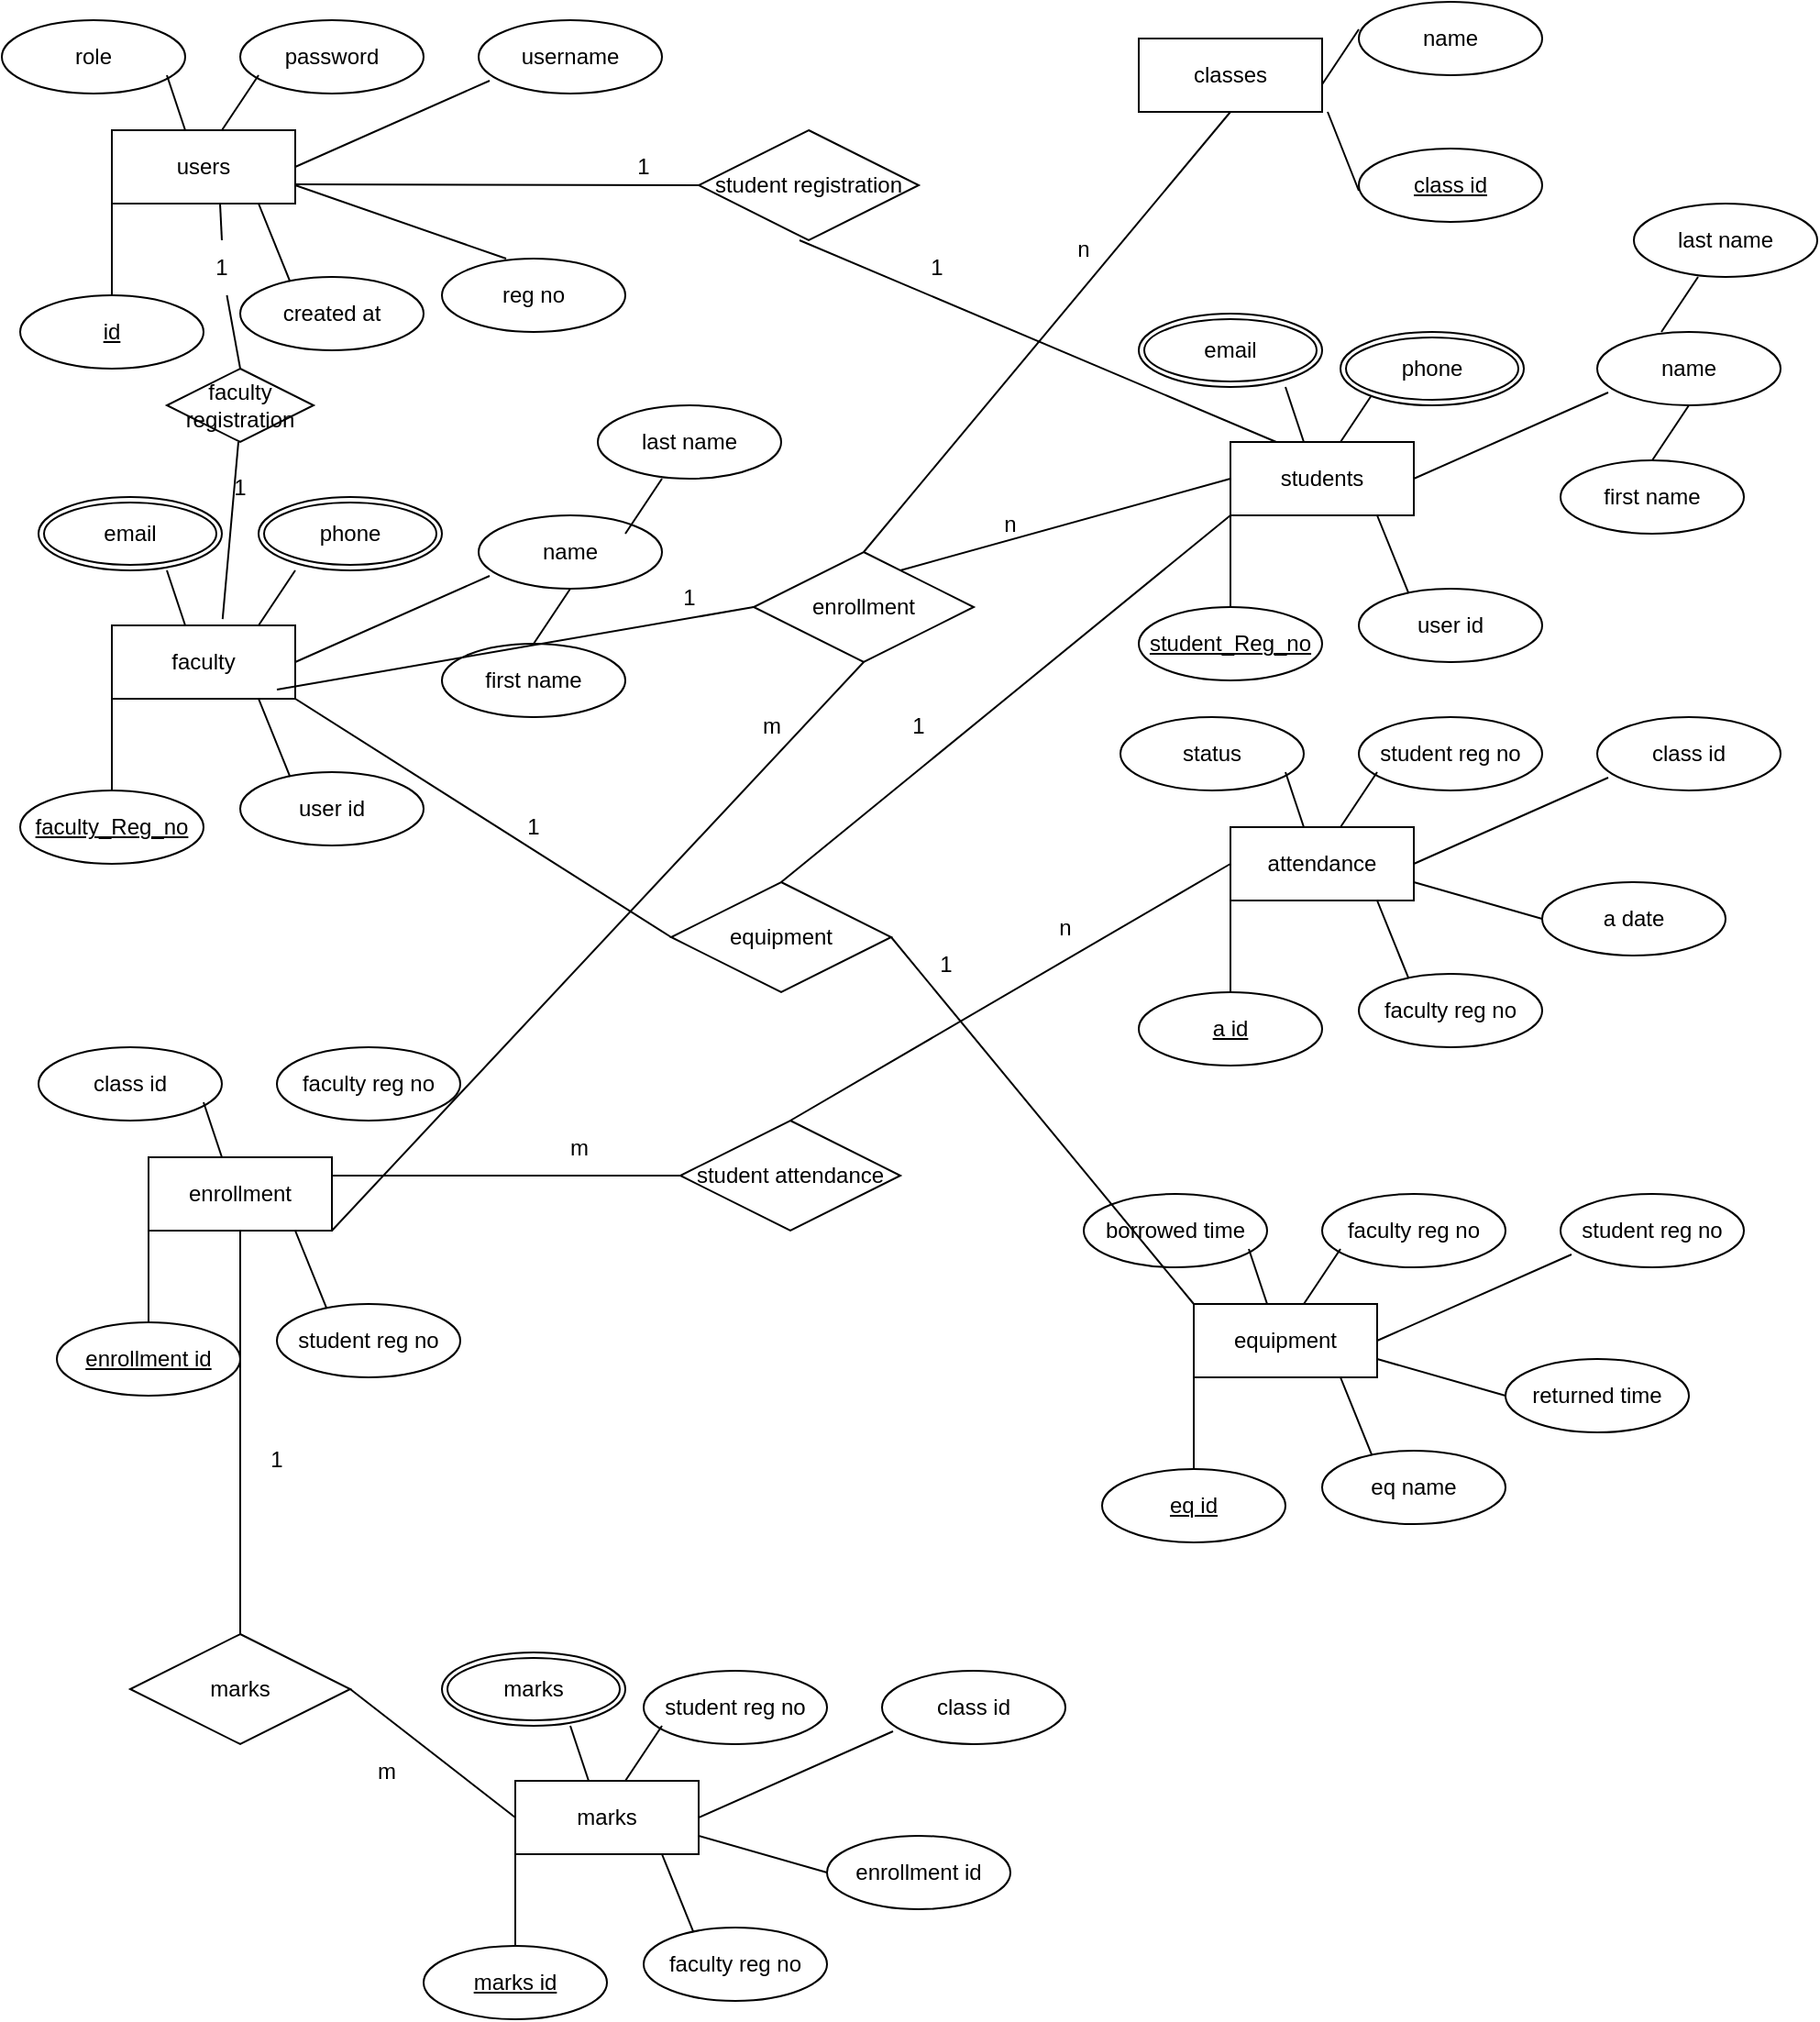 <mxfile version="21.2.7" type="github">
  <diagram id="R2lEEEUBdFMjLlhIrx00" name="Page-1">
    <mxGraphModel dx="1050" dy="515" grid="1" gridSize="10" guides="1" tooltips="1" connect="1" arrows="1" fold="1" page="1" pageScale="1" pageWidth="850" pageHeight="1100" math="0" shadow="0" extFonts="Permanent Marker^https://fonts.googleapis.com/css?family=Permanent+Marker">
      <root>
        <mxCell id="0" />
        <mxCell id="1" parent="0" />
        <mxCell id="k4-YEysEqhTJ9saLIVEX-16" value="users" style="whiteSpace=wrap;html=1;align=center;" parent="1" vertex="1">
          <mxGeometry x="60" y="80" width="100" height="40" as="geometry" />
        </mxCell>
        <mxCell id="k4-YEysEqhTJ9saLIVEX-17" value="id" style="ellipse;whiteSpace=wrap;html=1;align=center;fontStyle=4;" parent="1" vertex="1">
          <mxGeometry x="10" y="170" width="100" height="40" as="geometry" />
        </mxCell>
        <mxCell id="k4-YEysEqhTJ9saLIVEX-18" value="username" style="ellipse;whiteSpace=wrap;html=1;align=center;" parent="1" vertex="1">
          <mxGeometry x="260" y="20" width="100" height="40" as="geometry" />
        </mxCell>
        <mxCell id="k4-YEysEqhTJ9saLIVEX-19" value="password" style="ellipse;whiteSpace=wrap;html=1;align=center;" parent="1" vertex="1">
          <mxGeometry x="130" y="20" width="100" height="40" as="geometry" />
        </mxCell>
        <mxCell id="k4-YEysEqhTJ9saLIVEX-21" value="reg no" style="ellipse;whiteSpace=wrap;html=1;align=center;" parent="1" vertex="1">
          <mxGeometry x="240" y="150" width="100" height="40" as="geometry" />
        </mxCell>
        <mxCell id="k4-YEysEqhTJ9saLIVEX-22" value="role" style="ellipse;whiteSpace=wrap;html=1;align=center;" parent="1" vertex="1">
          <mxGeometry y="20" width="100" height="40" as="geometry" />
        </mxCell>
        <mxCell id="k4-YEysEqhTJ9saLIVEX-23" value="created at" style="ellipse;whiteSpace=wrap;html=1;align=center;" parent="1" vertex="1">
          <mxGeometry x="130" y="160" width="100" height="40" as="geometry" />
        </mxCell>
        <mxCell id="k4-YEysEqhTJ9saLIVEX-25" value="" style="endArrow=none;html=1;rounded=0;" parent="1" edge="1">
          <mxGeometry width="50" height="50" relative="1" as="geometry">
            <mxPoint x="100" y="80" as="sourcePoint" />
            <mxPoint x="90" y="50" as="targetPoint" />
          </mxGeometry>
        </mxCell>
        <mxCell id="k4-YEysEqhTJ9saLIVEX-26" value="" style="endArrow=none;html=1;rounded=0;exitX=0.272;exitY=0.065;exitDx=0;exitDy=0;exitPerimeter=0;" parent="1" source="k4-YEysEqhTJ9saLIVEX-23" edge="1">
          <mxGeometry width="50" height="50" relative="1" as="geometry">
            <mxPoint x="150" y="150" as="sourcePoint" />
            <mxPoint x="140" y="120" as="targetPoint" />
          </mxGeometry>
        </mxCell>
        <mxCell id="k4-YEysEqhTJ9saLIVEX-27" value="" style="endArrow=none;html=1;rounded=0;exitX=0.5;exitY=0;exitDx=0;exitDy=0;" parent="1" source="k4-YEysEqhTJ9saLIVEX-17" edge="1">
          <mxGeometry width="50" height="50" relative="1" as="geometry">
            <mxPoint x="60" y="160" as="sourcePoint" />
            <mxPoint x="60" y="120" as="targetPoint" />
          </mxGeometry>
        </mxCell>
        <mxCell id="k4-YEysEqhTJ9saLIVEX-28" value="" style="endArrow=none;html=1;rounded=0;" parent="1" edge="1">
          <mxGeometry width="50" height="50" relative="1" as="geometry">
            <mxPoint x="120" y="80" as="sourcePoint" />
            <mxPoint x="140" y="50" as="targetPoint" />
          </mxGeometry>
        </mxCell>
        <mxCell id="k4-YEysEqhTJ9saLIVEX-30" value="" style="endArrow=none;html=1;rounded=0;entryX=1;entryY=0.75;entryDx=0;entryDy=0;" parent="1" target="k4-YEysEqhTJ9saLIVEX-16" edge="1">
          <mxGeometry width="50" height="50" relative="1" as="geometry">
            <mxPoint x="275" y="150" as="sourcePoint" />
            <mxPoint x="240" y="140" as="targetPoint" />
            <Array as="points">
              <mxPoint x="275" y="150" />
            </Array>
          </mxGeometry>
        </mxCell>
        <mxCell id="k4-YEysEqhTJ9saLIVEX-32" value="" style="endArrow=none;html=1;rounded=0;entryX=1;entryY=0.5;entryDx=0;entryDy=0;exitX=0.06;exitY=0.825;exitDx=0;exitDy=0;exitPerimeter=0;" parent="1" source="k4-YEysEqhTJ9saLIVEX-18" target="k4-YEysEqhTJ9saLIVEX-16" edge="1">
          <mxGeometry width="50" height="50" relative="1" as="geometry">
            <mxPoint x="210" y="80" as="sourcePoint" />
            <mxPoint x="180" y="90" as="targetPoint" />
            <Array as="points" />
          </mxGeometry>
        </mxCell>
        <mxCell id="k4-YEysEqhTJ9saLIVEX-33" value="students" style="whiteSpace=wrap;html=1;align=center;" parent="1" vertex="1">
          <mxGeometry x="670" y="250" width="100" height="40" as="geometry" />
        </mxCell>
        <mxCell id="k4-YEysEqhTJ9saLIVEX-34" value="student_Reg_no" style="ellipse;whiteSpace=wrap;html=1;align=center;fontStyle=4;" parent="1" vertex="1">
          <mxGeometry x="620" y="340" width="100" height="40" as="geometry" />
        </mxCell>
        <mxCell id="k4-YEysEqhTJ9saLIVEX-35" value="name" style="ellipse;whiteSpace=wrap;html=1;align=center;" parent="1" vertex="1">
          <mxGeometry x="870" y="190" width="100" height="40" as="geometry" />
        </mxCell>
        <mxCell id="k4-YEysEqhTJ9saLIVEX-39" value="user id" style="ellipse;whiteSpace=wrap;html=1;align=center;" parent="1" vertex="1">
          <mxGeometry x="740" y="330" width="100" height="40" as="geometry" />
        </mxCell>
        <mxCell id="k4-YEysEqhTJ9saLIVEX-40" value="" style="endArrow=none;html=1;rounded=0;" parent="1" edge="1">
          <mxGeometry width="50" height="50" relative="1" as="geometry">
            <mxPoint x="710" y="250" as="sourcePoint" />
            <mxPoint x="700" y="220" as="targetPoint" />
          </mxGeometry>
        </mxCell>
        <mxCell id="k4-YEysEqhTJ9saLIVEX-41" value="" style="endArrow=none;html=1;rounded=0;exitX=0.272;exitY=0.065;exitDx=0;exitDy=0;exitPerimeter=0;" parent="1" source="k4-YEysEqhTJ9saLIVEX-39" edge="1">
          <mxGeometry width="50" height="50" relative="1" as="geometry">
            <mxPoint x="760" y="320" as="sourcePoint" />
            <mxPoint x="750" y="290" as="targetPoint" />
          </mxGeometry>
        </mxCell>
        <mxCell id="k4-YEysEqhTJ9saLIVEX-42" value="" style="endArrow=none;html=1;rounded=0;exitX=0.5;exitY=0;exitDx=0;exitDy=0;" parent="1" source="k4-YEysEqhTJ9saLIVEX-34" edge="1">
          <mxGeometry width="50" height="50" relative="1" as="geometry">
            <mxPoint x="670" y="330" as="sourcePoint" />
            <mxPoint x="670" y="290" as="targetPoint" />
          </mxGeometry>
        </mxCell>
        <mxCell id="k4-YEysEqhTJ9saLIVEX-43" value="" style="endArrow=none;html=1;rounded=0;" parent="1" edge="1">
          <mxGeometry width="50" height="50" relative="1" as="geometry">
            <mxPoint x="730" y="250" as="sourcePoint" />
            <mxPoint x="750" y="220" as="targetPoint" />
          </mxGeometry>
        </mxCell>
        <mxCell id="k4-YEysEqhTJ9saLIVEX-45" value="" style="endArrow=none;html=1;rounded=0;entryX=1;entryY=0.5;entryDx=0;entryDy=0;exitX=0.06;exitY=0.825;exitDx=0;exitDy=0;exitPerimeter=0;" parent="1" source="k4-YEysEqhTJ9saLIVEX-35" target="k4-YEysEqhTJ9saLIVEX-33" edge="1">
          <mxGeometry width="50" height="50" relative="1" as="geometry">
            <mxPoint x="820" y="250" as="sourcePoint" />
            <mxPoint x="790" y="260" as="targetPoint" />
            <Array as="points" />
          </mxGeometry>
        </mxCell>
        <mxCell id="k4-YEysEqhTJ9saLIVEX-46" value="faculty" style="whiteSpace=wrap;html=1;align=center;" parent="1" vertex="1">
          <mxGeometry x="60" y="350" width="100" height="40" as="geometry" />
        </mxCell>
        <mxCell id="k4-YEysEqhTJ9saLIVEX-47" value="faculty_Reg_no" style="ellipse;whiteSpace=wrap;html=1;align=center;fontStyle=4;" parent="1" vertex="1">
          <mxGeometry x="10" y="440" width="100" height="40" as="geometry" />
        </mxCell>
        <mxCell id="k4-YEysEqhTJ9saLIVEX-48" value="name" style="ellipse;whiteSpace=wrap;html=1;align=center;" parent="1" vertex="1">
          <mxGeometry x="260" y="290" width="100" height="40" as="geometry" />
        </mxCell>
        <mxCell id="k4-YEysEqhTJ9saLIVEX-51" value="user id" style="ellipse;whiteSpace=wrap;html=1;align=center;" parent="1" vertex="1">
          <mxGeometry x="130" y="430" width="100" height="40" as="geometry" />
        </mxCell>
        <mxCell id="k4-YEysEqhTJ9saLIVEX-52" value="" style="endArrow=none;html=1;rounded=0;" parent="1" edge="1">
          <mxGeometry width="50" height="50" relative="1" as="geometry">
            <mxPoint x="100" y="350" as="sourcePoint" />
            <mxPoint x="90" y="320" as="targetPoint" />
          </mxGeometry>
        </mxCell>
        <mxCell id="k4-YEysEqhTJ9saLIVEX-53" value="" style="endArrow=none;html=1;rounded=0;exitX=0.272;exitY=0.065;exitDx=0;exitDy=0;exitPerimeter=0;" parent="1" source="k4-YEysEqhTJ9saLIVEX-51" edge="1">
          <mxGeometry width="50" height="50" relative="1" as="geometry">
            <mxPoint x="150" y="420" as="sourcePoint" />
            <mxPoint x="140" y="390" as="targetPoint" />
          </mxGeometry>
        </mxCell>
        <mxCell id="k4-YEysEqhTJ9saLIVEX-54" value="" style="endArrow=none;html=1;rounded=0;exitX=0.5;exitY=0;exitDx=0;exitDy=0;" parent="1" source="k4-YEysEqhTJ9saLIVEX-47" edge="1">
          <mxGeometry width="50" height="50" relative="1" as="geometry">
            <mxPoint x="60" y="430" as="sourcePoint" />
            <mxPoint x="60" y="390" as="targetPoint" />
          </mxGeometry>
        </mxCell>
        <mxCell id="k4-YEysEqhTJ9saLIVEX-55" value="" style="endArrow=none;html=1;rounded=0;entryX=1;entryY=0.5;entryDx=0;entryDy=0;exitX=0.06;exitY=0.825;exitDx=0;exitDy=0;exitPerimeter=0;" parent="1" source="k4-YEysEqhTJ9saLIVEX-48" target="k4-YEysEqhTJ9saLIVEX-46" edge="1">
          <mxGeometry width="50" height="50" relative="1" as="geometry">
            <mxPoint x="210" y="350" as="sourcePoint" />
            <mxPoint x="180" y="360" as="targetPoint" />
            <Array as="points" />
          </mxGeometry>
        </mxCell>
        <mxCell id="k4-YEysEqhTJ9saLIVEX-56" value="classes" style="whiteSpace=wrap;html=1;align=center;" parent="1" vertex="1">
          <mxGeometry x="620" y="30" width="100" height="40" as="geometry" />
        </mxCell>
        <mxCell id="k4-YEysEqhTJ9saLIVEX-57" value="name" style="ellipse;whiteSpace=wrap;html=1;align=center;" parent="1" vertex="1">
          <mxGeometry x="740" y="10" width="100" height="40" as="geometry" />
        </mxCell>
        <mxCell id="k4-YEysEqhTJ9saLIVEX-58" value="class id" style="ellipse;whiteSpace=wrap;html=1;align=center;fontStyle=4;" parent="1" vertex="1">
          <mxGeometry x="740" y="90" width="100" height="40" as="geometry" />
        </mxCell>
        <mxCell id="k4-YEysEqhTJ9saLIVEX-59" value="" style="endArrow=none;html=1;rounded=0;" parent="1" edge="1">
          <mxGeometry width="50" height="50" relative="1" as="geometry">
            <mxPoint x="720" y="55" as="sourcePoint" />
            <mxPoint x="740" y="25" as="targetPoint" />
          </mxGeometry>
        </mxCell>
        <mxCell id="k4-YEysEqhTJ9saLIVEX-60" value="" style="endArrow=none;html=1;rounded=0;exitX=0.272;exitY=0.065;exitDx=0;exitDy=0;exitPerimeter=0;" parent="1" edge="1">
          <mxGeometry width="50" height="50" relative="1" as="geometry">
            <mxPoint x="740" y="113" as="sourcePoint" />
            <mxPoint x="723" y="70" as="targetPoint" />
          </mxGeometry>
        </mxCell>
        <mxCell id="k4-YEysEqhTJ9saLIVEX-62" value="attendance" style="whiteSpace=wrap;html=1;align=center;" parent="1" vertex="1">
          <mxGeometry x="670" y="460" width="100" height="40" as="geometry" />
        </mxCell>
        <mxCell id="k4-YEysEqhTJ9saLIVEX-63" value="a id" style="ellipse;whiteSpace=wrap;html=1;align=center;fontStyle=4;" parent="1" vertex="1">
          <mxGeometry x="620" y="550" width="100" height="40" as="geometry" />
        </mxCell>
        <mxCell id="k4-YEysEqhTJ9saLIVEX-64" value="class id" style="ellipse;whiteSpace=wrap;html=1;align=center;" parent="1" vertex="1">
          <mxGeometry x="870" y="400" width="100" height="40" as="geometry" />
        </mxCell>
        <mxCell id="k4-YEysEqhTJ9saLIVEX-65" value="student reg no" style="ellipse;whiteSpace=wrap;html=1;align=center;" parent="1" vertex="1">
          <mxGeometry x="740" y="400" width="100" height="40" as="geometry" />
        </mxCell>
        <mxCell id="k4-YEysEqhTJ9saLIVEX-66" value="status" style="ellipse;whiteSpace=wrap;html=1;align=center;" parent="1" vertex="1">
          <mxGeometry x="610" y="400" width="100" height="40" as="geometry" />
        </mxCell>
        <mxCell id="k4-YEysEqhTJ9saLIVEX-67" value="faculty reg no" style="ellipse;whiteSpace=wrap;html=1;align=center;" parent="1" vertex="1">
          <mxGeometry x="740" y="540" width="100" height="40" as="geometry" />
        </mxCell>
        <mxCell id="k4-YEysEqhTJ9saLIVEX-68" value="" style="endArrow=none;html=1;rounded=0;" parent="1" edge="1">
          <mxGeometry width="50" height="50" relative="1" as="geometry">
            <mxPoint x="710" y="460" as="sourcePoint" />
            <mxPoint x="700" y="430" as="targetPoint" />
          </mxGeometry>
        </mxCell>
        <mxCell id="k4-YEysEqhTJ9saLIVEX-69" value="" style="endArrow=none;html=1;rounded=0;exitX=0.272;exitY=0.065;exitDx=0;exitDy=0;exitPerimeter=0;" parent="1" source="k4-YEysEqhTJ9saLIVEX-67" edge="1">
          <mxGeometry width="50" height="50" relative="1" as="geometry">
            <mxPoint x="760" y="530" as="sourcePoint" />
            <mxPoint x="750" y="500" as="targetPoint" />
          </mxGeometry>
        </mxCell>
        <mxCell id="k4-YEysEqhTJ9saLIVEX-70" value="" style="endArrow=none;html=1;rounded=0;exitX=0.5;exitY=0;exitDx=0;exitDy=0;" parent="1" source="k4-YEysEqhTJ9saLIVEX-63" edge="1">
          <mxGeometry width="50" height="50" relative="1" as="geometry">
            <mxPoint x="670" y="540" as="sourcePoint" />
            <mxPoint x="670" y="500" as="targetPoint" />
          </mxGeometry>
        </mxCell>
        <mxCell id="k4-YEysEqhTJ9saLIVEX-71" value="" style="endArrow=none;html=1;rounded=0;" parent="1" edge="1">
          <mxGeometry width="50" height="50" relative="1" as="geometry">
            <mxPoint x="730" y="460" as="sourcePoint" />
            <mxPoint x="750" y="430" as="targetPoint" />
          </mxGeometry>
        </mxCell>
        <mxCell id="k4-YEysEqhTJ9saLIVEX-72" value="" style="endArrow=none;html=1;rounded=0;entryX=1;entryY=0.5;entryDx=0;entryDy=0;exitX=0.06;exitY=0.825;exitDx=0;exitDy=0;exitPerimeter=0;" parent="1" source="k4-YEysEqhTJ9saLIVEX-64" target="k4-YEysEqhTJ9saLIVEX-62" edge="1">
          <mxGeometry width="50" height="50" relative="1" as="geometry">
            <mxPoint x="820" y="460" as="sourcePoint" />
            <mxPoint x="790" y="470" as="targetPoint" />
            <Array as="points" />
          </mxGeometry>
        </mxCell>
        <mxCell id="k4-YEysEqhTJ9saLIVEX-73" value="a date" style="ellipse;whiteSpace=wrap;html=1;align=center;" parent="1" vertex="1">
          <mxGeometry x="840" y="490" width="100" height="40" as="geometry" />
        </mxCell>
        <mxCell id="k4-YEysEqhTJ9saLIVEX-74" value="" style="endArrow=none;html=1;rounded=0;exitX=0;exitY=0.5;exitDx=0;exitDy=0;entryX=1;entryY=0.75;entryDx=0;entryDy=0;" parent="1" source="k4-YEysEqhTJ9saLIVEX-73" target="k4-YEysEqhTJ9saLIVEX-62" edge="1">
          <mxGeometry width="50" height="50" relative="1" as="geometry">
            <mxPoint x="790" y="525" as="sourcePoint" />
            <mxPoint x="780" y="495" as="targetPoint" />
          </mxGeometry>
        </mxCell>
        <mxCell id="k4-YEysEqhTJ9saLIVEX-75" value="enrollment" style="whiteSpace=wrap;html=1;align=center;" parent="1" vertex="1">
          <mxGeometry x="80" y="640" width="100" height="40" as="geometry" />
        </mxCell>
        <mxCell id="k4-YEysEqhTJ9saLIVEX-76" value="enrollment id" style="ellipse;whiteSpace=wrap;html=1;align=center;fontStyle=4;" parent="1" vertex="1">
          <mxGeometry x="30" y="730" width="100" height="40" as="geometry" />
        </mxCell>
        <mxCell id="k4-YEysEqhTJ9saLIVEX-78" value="faculty reg no" style="ellipse;whiteSpace=wrap;html=1;align=center;" parent="1" vertex="1">
          <mxGeometry x="150" y="580" width="100" height="40" as="geometry" />
        </mxCell>
        <mxCell id="k4-YEysEqhTJ9saLIVEX-79" value="class id" style="ellipse;whiteSpace=wrap;html=1;align=center;" parent="1" vertex="1">
          <mxGeometry x="20" y="580" width="100" height="40" as="geometry" />
        </mxCell>
        <mxCell id="k4-YEysEqhTJ9saLIVEX-80" value="student reg no" style="ellipse;whiteSpace=wrap;html=1;align=center;" parent="1" vertex="1">
          <mxGeometry x="150" y="720" width="100" height="40" as="geometry" />
        </mxCell>
        <mxCell id="k4-YEysEqhTJ9saLIVEX-81" value="" style="endArrow=none;html=1;rounded=0;" parent="1" edge="1">
          <mxGeometry width="50" height="50" relative="1" as="geometry">
            <mxPoint x="120" y="640" as="sourcePoint" />
            <mxPoint x="110" y="610" as="targetPoint" />
          </mxGeometry>
        </mxCell>
        <mxCell id="k4-YEysEqhTJ9saLIVEX-82" value="" style="endArrow=none;html=1;rounded=0;exitX=0.272;exitY=0.065;exitDx=0;exitDy=0;exitPerimeter=0;" parent="1" source="k4-YEysEqhTJ9saLIVEX-80" edge="1">
          <mxGeometry width="50" height="50" relative="1" as="geometry">
            <mxPoint x="170" y="710" as="sourcePoint" />
            <mxPoint x="160" y="680" as="targetPoint" />
          </mxGeometry>
        </mxCell>
        <mxCell id="k4-YEysEqhTJ9saLIVEX-83" value="" style="endArrow=none;html=1;rounded=0;exitX=0.5;exitY=0;exitDx=0;exitDy=0;" parent="1" source="k4-YEysEqhTJ9saLIVEX-76" edge="1">
          <mxGeometry width="50" height="50" relative="1" as="geometry">
            <mxPoint x="80" y="720" as="sourcePoint" />
            <mxPoint x="80" y="680" as="targetPoint" />
          </mxGeometry>
        </mxCell>
        <mxCell id="k4-YEysEqhTJ9saLIVEX-85" value="equipment" style="whiteSpace=wrap;html=1;align=center;" parent="1" vertex="1">
          <mxGeometry x="650" y="720" width="100" height="40" as="geometry" />
        </mxCell>
        <mxCell id="k4-YEysEqhTJ9saLIVEX-86" value="eq id" style="ellipse;whiteSpace=wrap;html=1;align=center;fontStyle=4;" parent="1" vertex="1">
          <mxGeometry x="600" y="810" width="100" height="40" as="geometry" />
        </mxCell>
        <mxCell id="k4-YEysEqhTJ9saLIVEX-87" value="student reg no" style="ellipse;whiteSpace=wrap;html=1;align=center;" parent="1" vertex="1">
          <mxGeometry x="850" y="660" width="100" height="40" as="geometry" />
        </mxCell>
        <mxCell id="k4-YEysEqhTJ9saLIVEX-88" value="faculty reg no" style="ellipse;whiteSpace=wrap;html=1;align=center;" parent="1" vertex="1">
          <mxGeometry x="720" y="660" width="100" height="40" as="geometry" />
        </mxCell>
        <mxCell id="k4-YEysEqhTJ9saLIVEX-89" value="borrowed time" style="ellipse;whiteSpace=wrap;html=1;align=center;" parent="1" vertex="1">
          <mxGeometry x="590" y="660" width="100" height="40" as="geometry" />
        </mxCell>
        <mxCell id="k4-YEysEqhTJ9saLIVEX-90" value="eq name" style="ellipse;whiteSpace=wrap;html=1;align=center;" parent="1" vertex="1">
          <mxGeometry x="720" y="800" width="100" height="40" as="geometry" />
        </mxCell>
        <mxCell id="k4-YEysEqhTJ9saLIVEX-91" value="" style="endArrow=none;html=1;rounded=0;" parent="1" edge="1">
          <mxGeometry width="50" height="50" relative="1" as="geometry">
            <mxPoint x="690" y="720" as="sourcePoint" />
            <mxPoint x="680" y="690" as="targetPoint" />
          </mxGeometry>
        </mxCell>
        <mxCell id="k4-YEysEqhTJ9saLIVEX-92" value="" style="endArrow=none;html=1;rounded=0;exitX=0.272;exitY=0.065;exitDx=0;exitDy=0;exitPerimeter=0;" parent="1" source="k4-YEysEqhTJ9saLIVEX-90" edge="1">
          <mxGeometry width="50" height="50" relative="1" as="geometry">
            <mxPoint x="740" y="790" as="sourcePoint" />
            <mxPoint x="730" y="760" as="targetPoint" />
          </mxGeometry>
        </mxCell>
        <mxCell id="k4-YEysEqhTJ9saLIVEX-93" value="" style="endArrow=none;html=1;rounded=0;exitX=0.5;exitY=0;exitDx=0;exitDy=0;" parent="1" source="k4-YEysEqhTJ9saLIVEX-86" edge="1">
          <mxGeometry width="50" height="50" relative="1" as="geometry">
            <mxPoint x="650" y="800" as="sourcePoint" />
            <mxPoint x="650" y="760" as="targetPoint" />
          </mxGeometry>
        </mxCell>
        <mxCell id="k4-YEysEqhTJ9saLIVEX-94" value="" style="endArrow=none;html=1;rounded=0;" parent="1" edge="1">
          <mxGeometry width="50" height="50" relative="1" as="geometry">
            <mxPoint x="710" y="720" as="sourcePoint" />
            <mxPoint x="730" y="690" as="targetPoint" />
          </mxGeometry>
        </mxCell>
        <mxCell id="k4-YEysEqhTJ9saLIVEX-95" value="" style="endArrow=none;html=1;rounded=0;entryX=1;entryY=0.5;entryDx=0;entryDy=0;exitX=0.06;exitY=0.825;exitDx=0;exitDy=0;exitPerimeter=0;" parent="1" source="k4-YEysEqhTJ9saLIVEX-87" target="k4-YEysEqhTJ9saLIVEX-85" edge="1">
          <mxGeometry width="50" height="50" relative="1" as="geometry">
            <mxPoint x="800" y="720" as="sourcePoint" />
            <mxPoint x="770" y="730" as="targetPoint" />
            <Array as="points" />
          </mxGeometry>
        </mxCell>
        <mxCell id="k4-YEysEqhTJ9saLIVEX-96" value="returned time" style="ellipse;whiteSpace=wrap;html=1;align=center;" parent="1" vertex="1">
          <mxGeometry x="820" y="750" width="100" height="40" as="geometry" />
        </mxCell>
        <mxCell id="k4-YEysEqhTJ9saLIVEX-97" value="" style="endArrow=none;html=1;rounded=0;exitX=0;exitY=0.5;exitDx=0;exitDy=0;entryX=1;entryY=0.75;entryDx=0;entryDy=0;" parent="1" source="k4-YEysEqhTJ9saLIVEX-96" target="k4-YEysEqhTJ9saLIVEX-85" edge="1">
          <mxGeometry width="50" height="50" relative="1" as="geometry">
            <mxPoint x="770" y="785" as="sourcePoint" />
            <mxPoint x="760" y="755" as="targetPoint" />
          </mxGeometry>
        </mxCell>
        <mxCell id="k4-YEysEqhTJ9saLIVEX-98" value="marks" style="whiteSpace=wrap;html=1;align=center;" parent="1" vertex="1">
          <mxGeometry x="280" y="980" width="100" height="40" as="geometry" />
        </mxCell>
        <mxCell id="k4-YEysEqhTJ9saLIVEX-99" value="marks id" style="ellipse;whiteSpace=wrap;html=1;align=center;fontStyle=4;" parent="1" vertex="1">
          <mxGeometry x="230" y="1070" width="100" height="40" as="geometry" />
        </mxCell>
        <mxCell id="k4-YEysEqhTJ9saLIVEX-100" value="class id" style="ellipse;whiteSpace=wrap;html=1;align=center;" parent="1" vertex="1">
          <mxGeometry x="480" y="920" width="100" height="40" as="geometry" />
        </mxCell>
        <mxCell id="k4-YEysEqhTJ9saLIVEX-101" value="student reg no" style="ellipse;whiteSpace=wrap;html=1;align=center;" parent="1" vertex="1">
          <mxGeometry x="350" y="920" width="100" height="40" as="geometry" />
        </mxCell>
        <mxCell id="k4-YEysEqhTJ9saLIVEX-103" value="faculty reg no" style="ellipse;whiteSpace=wrap;html=1;align=center;" parent="1" vertex="1">
          <mxGeometry x="350" y="1060" width="100" height="40" as="geometry" />
        </mxCell>
        <mxCell id="k4-YEysEqhTJ9saLIVEX-104" value="" style="endArrow=none;html=1;rounded=0;" parent="1" edge="1">
          <mxGeometry width="50" height="50" relative="1" as="geometry">
            <mxPoint x="320" y="980" as="sourcePoint" />
            <mxPoint x="310" y="950" as="targetPoint" />
          </mxGeometry>
        </mxCell>
        <mxCell id="k4-YEysEqhTJ9saLIVEX-105" value="" style="endArrow=none;html=1;rounded=0;exitX=0.272;exitY=0.065;exitDx=0;exitDy=0;exitPerimeter=0;" parent="1" source="k4-YEysEqhTJ9saLIVEX-103" edge="1">
          <mxGeometry width="50" height="50" relative="1" as="geometry">
            <mxPoint x="370" y="1050" as="sourcePoint" />
            <mxPoint x="360" y="1020" as="targetPoint" />
          </mxGeometry>
        </mxCell>
        <mxCell id="k4-YEysEqhTJ9saLIVEX-106" value="" style="endArrow=none;html=1;rounded=0;exitX=0.5;exitY=0;exitDx=0;exitDy=0;" parent="1" source="k4-YEysEqhTJ9saLIVEX-99" edge="1">
          <mxGeometry width="50" height="50" relative="1" as="geometry">
            <mxPoint x="280" y="1060" as="sourcePoint" />
            <mxPoint x="280" y="1020" as="targetPoint" />
          </mxGeometry>
        </mxCell>
        <mxCell id="k4-YEysEqhTJ9saLIVEX-107" value="" style="endArrow=none;html=1;rounded=0;" parent="1" edge="1">
          <mxGeometry width="50" height="50" relative="1" as="geometry">
            <mxPoint x="340" y="980" as="sourcePoint" />
            <mxPoint x="360" y="950" as="targetPoint" />
          </mxGeometry>
        </mxCell>
        <mxCell id="k4-YEysEqhTJ9saLIVEX-108" value="" style="endArrow=none;html=1;rounded=0;entryX=1;entryY=0.5;entryDx=0;entryDy=0;exitX=0.06;exitY=0.825;exitDx=0;exitDy=0;exitPerimeter=0;" parent="1" source="k4-YEysEqhTJ9saLIVEX-100" target="k4-YEysEqhTJ9saLIVEX-98" edge="1">
          <mxGeometry width="50" height="50" relative="1" as="geometry">
            <mxPoint x="430" y="980" as="sourcePoint" />
            <mxPoint x="400" y="990" as="targetPoint" />
            <Array as="points" />
          </mxGeometry>
        </mxCell>
        <mxCell id="k4-YEysEqhTJ9saLIVEX-109" value="enrollment id" style="ellipse;whiteSpace=wrap;html=1;align=center;" parent="1" vertex="1">
          <mxGeometry x="450" y="1010" width="100" height="40" as="geometry" />
        </mxCell>
        <mxCell id="k4-YEysEqhTJ9saLIVEX-110" value="" style="endArrow=none;html=1;rounded=0;exitX=0;exitY=0.5;exitDx=0;exitDy=0;entryX=1;entryY=0.75;entryDx=0;entryDy=0;" parent="1" source="k4-YEysEqhTJ9saLIVEX-109" target="k4-YEysEqhTJ9saLIVEX-98" edge="1">
          <mxGeometry width="50" height="50" relative="1" as="geometry">
            <mxPoint x="400" y="1045" as="sourcePoint" />
            <mxPoint x="390" y="1015" as="targetPoint" />
          </mxGeometry>
        </mxCell>
        <mxCell id="k4-YEysEqhTJ9saLIVEX-111" value="marks" style="ellipse;shape=doubleEllipse;margin=3;whiteSpace=wrap;html=1;align=center;" parent="1" vertex="1">
          <mxGeometry x="240" y="910" width="100" height="40" as="geometry" />
        </mxCell>
        <mxCell id="k4-YEysEqhTJ9saLIVEX-112" value="email" style="ellipse;shape=doubleEllipse;margin=3;whiteSpace=wrap;html=1;align=center;" parent="1" vertex="1">
          <mxGeometry x="620" y="180" width="100" height="40" as="geometry" />
        </mxCell>
        <mxCell id="k4-YEysEqhTJ9saLIVEX-113" value="email" style="ellipse;shape=doubleEllipse;margin=3;whiteSpace=wrap;html=1;align=center;" parent="1" vertex="1">
          <mxGeometry x="20" y="280" width="100" height="40" as="geometry" />
        </mxCell>
        <mxCell id="k4-YEysEqhTJ9saLIVEX-114" value="phone" style="ellipse;shape=doubleEllipse;margin=3;whiteSpace=wrap;html=1;align=center;" parent="1" vertex="1">
          <mxGeometry x="730" y="190" width="100" height="40" as="geometry" />
        </mxCell>
        <mxCell id="k4-YEysEqhTJ9saLIVEX-115" value="phone" style="ellipse;shape=doubleEllipse;margin=3;whiteSpace=wrap;html=1;align=center;" parent="1" vertex="1">
          <mxGeometry x="140" y="280" width="100" height="40" as="geometry" />
        </mxCell>
        <mxCell id="k4-YEysEqhTJ9saLIVEX-116" value="" style="endArrow=none;html=1;rounded=0;" parent="1" edge="1">
          <mxGeometry width="50" height="50" relative="1" as="geometry">
            <mxPoint x="140" y="350" as="sourcePoint" />
            <mxPoint x="160" y="320" as="targetPoint" />
          </mxGeometry>
        </mxCell>
        <mxCell id="k4-YEysEqhTJ9saLIVEX-117" value="last name" style="ellipse;whiteSpace=wrap;html=1;align=center;" parent="1" vertex="1">
          <mxGeometry x="325" y="230" width="100" height="40" as="geometry" />
        </mxCell>
        <mxCell id="k4-YEysEqhTJ9saLIVEX-118" value="first name" style="ellipse;whiteSpace=wrap;html=1;align=center;" parent="1" vertex="1">
          <mxGeometry x="240" y="360" width="100" height="40" as="geometry" />
        </mxCell>
        <mxCell id="k4-YEysEqhTJ9saLIVEX-119" value="" style="endArrow=none;html=1;rounded=0;" parent="1" edge="1">
          <mxGeometry width="50" height="50" relative="1" as="geometry">
            <mxPoint x="290" y="360" as="sourcePoint" />
            <mxPoint x="310" y="330" as="targetPoint" />
          </mxGeometry>
        </mxCell>
        <mxCell id="k4-YEysEqhTJ9saLIVEX-120" value="" style="endArrow=none;html=1;rounded=0;" parent="1" edge="1">
          <mxGeometry width="50" height="50" relative="1" as="geometry">
            <mxPoint x="340" y="300" as="sourcePoint" />
            <mxPoint x="360" y="270" as="targetPoint" />
          </mxGeometry>
        </mxCell>
        <mxCell id="k4-YEysEqhTJ9saLIVEX-121" value="last name" style="ellipse;whiteSpace=wrap;html=1;align=center;" parent="1" vertex="1">
          <mxGeometry x="890" y="120" width="100" height="40" as="geometry" />
        </mxCell>
        <mxCell id="k4-YEysEqhTJ9saLIVEX-122" value="" style="endArrow=none;html=1;rounded=0;" parent="1" edge="1">
          <mxGeometry width="50" height="50" relative="1" as="geometry">
            <mxPoint x="905" y="190" as="sourcePoint" />
            <mxPoint x="925" y="160" as="targetPoint" />
          </mxGeometry>
        </mxCell>
        <mxCell id="k4-YEysEqhTJ9saLIVEX-123" value="first name" style="ellipse;whiteSpace=wrap;html=1;align=center;" parent="1" vertex="1">
          <mxGeometry x="850" y="260" width="100" height="40" as="geometry" />
        </mxCell>
        <mxCell id="k4-YEysEqhTJ9saLIVEX-124" value="" style="endArrow=none;html=1;rounded=0;" parent="1" edge="1">
          <mxGeometry width="50" height="50" relative="1" as="geometry">
            <mxPoint x="900" y="260" as="sourcePoint" />
            <mxPoint x="920" y="230" as="targetPoint" />
          </mxGeometry>
        </mxCell>
        <mxCell id="k4-YEysEqhTJ9saLIVEX-125" value="student registration" style="shape=rhombus;perimeter=rhombusPerimeter;whiteSpace=wrap;html=1;align=center;" parent="1" vertex="1">
          <mxGeometry x="380" y="80" width="120" height="60" as="geometry" />
        </mxCell>
        <mxCell id="k4-YEysEqhTJ9saLIVEX-126" value="" style="endArrow=none;html=1;rounded=0;entryX=0;entryY=0.5;entryDx=0;entryDy=0;" parent="1" target="k4-YEysEqhTJ9saLIVEX-125" edge="1">
          <mxGeometry relative="1" as="geometry">
            <mxPoint x="160" y="109.5" as="sourcePoint" />
            <mxPoint x="320" y="109.5" as="targetPoint" />
          </mxGeometry>
        </mxCell>
        <mxCell id="k4-YEysEqhTJ9saLIVEX-129" value="" style="endArrow=none;html=1;rounded=0;entryX=0.25;entryY=0;entryDx=0;entryDy=0;" parent="1" target="k4-YEysEqhTJ9saLIVEX-33" edge="1">
          <mxGeometry relative="1" as="geometry">
            <mxPoint x="435" y="140" as="sourcePoint" />
            <mxPoint x="690" y="241" as="targetPoint" />
          </mxGeometry>
        </mxCell>
        <mxCell id="k4-YEysEqhTJ9saLIVEX-131" value="faculty registration" style="shape=rhombus;perimeter=rhombusPerimeter;whiteSpace=wrap;html=1;align=center;" parent="1" vertex="1">
          <mxGeometry x="90" y="210" width="80" height="40" as="geometry" />
        </mxCell>
        <mxCell id="k4-YEysEqhTJ9saLIVEX-132" value="" style="endArrow=none;html=1;rounded=0;entryX=0.5;entryY=0;entryDx=0;entryDy=0;" parent="1" target="k4-YEysEqhTJ9saLIVEX-131" edge="1" source="Ha1K6CG93bpVKYq_0kxe-5">
          <mxGeometry relative="1" as="geometry">
            <mxPoint x="119" y="120" as="sourcePoint" />
            <mxPoint x="119" y="190" as="targetPoint" />
          </mxGeometry>
        </mxCell>
        <mxCell id="k4-YEysEqhTJ9saLIVEX-133" value="" style="endArrow=none;html=1;rounded=0;entryX=0.604;entryY=-0.085;entryDx=0;entryDy=0;entryPerimeter=0;" parent="1" target="k4-YEysEqhTJ9saLIVEX-46" edge="1">
          <mxGeometry relative="1" as="geometry">
            <mxPoint x="129" y="250" as="sourcePoint" />
            <mxPoint x="140" y="340" as="targetPoint" />
          </mxGeometry>
        </mxCell>
        <mxCell id="k4-YEysEqhTJ9saLIVEX-134" value="enrollment" style="shape=rhombus;perimeter=rhombusPerimeter;whiteSpace=wrap;html=1;align=center;" parent="1" vertex="1">
          <mxGeometry x="410" y="310" width="120" height="60" as="geometry" />
        </mxCell>
        <mxCell id="k4-YEysEqhTJ9saLIVEX-135" value="" style="endArrow=none;html=1;rounded=0;exitX=0.5;exitY=1;exitDx=0;exitDy=0;entryX=0.5;entryY=0;entryDx=0;entryDy=0;" parent="1" source="k4-YEysEqhTJ9saLIVEX-56" target="k4-YEysEqhTJ9saLIVEX-134" edge="1">
          <mxGeometry relative="1" as="geometry">
            <mxPoint x="445" y="150" as="sourcePoint" />
            <mxPoint x="470" y="300" as="targetPoint" />
          </mxGeometry>
        </mxCell>
        <mxCell id="k4-YEysEqhTJ9saLIVEX-136" value="" style="endArrow=none;html=1;rounded=0;entryX=0.5;entryY=0;entryDx=0;entryDy=0;" parent="1" edge="1">
          <mxGeometry relative="1" as="geometry">
            <mxPoint x="670" y="270" as="sourcePoint" />
            <mxPoint x="490" y="320" as="targetPoint" />
          </mxGeometry>
        </mxCell>
        <mxCell id="k4-YEysEqhTJ9saLIVEX-137" value="" style="endArrow=none;html=1;rounded=0;entryX=0.5;entryY=0;entryDx=0;entryDy=0;exitX=0;exitY=0.5;exitDx=0;exitDy=0;" parent="1" source="k4-YEysEqhTJ9saLIVEX-134" edge="1">
          <mxGeometry relative="1" as="geometry">
            <mxPoint x="330" y="335" as="sourcePoint" />
            <mxPoint x="150" y="385" as="targetPoint" />
          </mxGeometry>
        </mxCell>
        <mxCell id="k4-YEysEqhTJ9saLIVEX-138" value="" style="endArrow=none;html=1;rounded=0;exitX=0.5;exitY=1;exitDx=0;exitDy=0;entryX=1;entryY=1;entryDx=0;entryDy=0;" parent="1" target="k4-YEysEqhTJ9saLIVEX-75" edge="1">
          <mxGeometry relative="1" as="geometry">
            <mxPoint x="470" y="370" as="sourcePoint" />
            <mxPoint x="270" y="610" as="targetPoint" />
          </mxGeometry>
        </mxCell>
        <mxCell id="k4-YEysEqhTJ9saLIVEX-139" value="student attendance" style="shape=rhombus;perimeter=rhombusPerimeter;whiteSpace=wrap;html=1;align=center;" parent="1" vertex="1">
          <mxGeometry x="370" y="620" width="120" height="60" as="geometry" />
        </mxCell>
        <mxCell id="k4-YEysEqhTJ9saLIVEX-140" value="" style="endArrow=none;html=1;rounded=0;exitX=0;exitY=0.5;exitDx=0;exitDy=0;entryX=1;entryY=0.25;entryDx=0;entryDy=0;" parent="1" source="k4-YEysEqhTJ9saLIVEX-139" target="k4-YEysEqhTJ9saLIVEX-75" edge="1">
          <mxGeometry relative="1" as="geometry">
            <mxPoint x="480" y="380" as="sourcePoint" />
            <mxPoint x="190" y="690" as="targetPoint" />
          </mxGeometry>
        </mxCell>
        <mxCell id="k4-YEysEqhTJ9saLIVEX-141" value="" style="endArrow=none;html=1;rounded=0;exitX=0;exitY=0.5;exitDx=0;exitDy=0;entryX=0.5;entryY=0;entryDx=0;entryDy=0;" parent="1" source="k4-YEysEqhTJ9saLIVEX-62" target="k4-YEysEqhTJ9saLIVEX-139" edge="1">
          <mxGeometry relative="1" as="geometry">
            <mxPoint x="580" y="520" as="sourcePoint" />
            <mxPoint x="400" y="510" as="targetPoint" />
          </mxGeometry>
        </mxCell>
        <mxCell id="k4-YEysEqhTJ9saLIVEX-142" value="equipment" style="shape=rhombus;perimeter=rhombusPerimeter;whiteSpace=wrap;html=1;align=center;" parent="1" vertex="1">
          <mxGeometry x="365" y="490" width="120" height="60" as="geometry" />
        </mxCell>
        <mxCell id="k4-YEysEqhTJ9saLIVEX-143" value="" style="endArrow=none;html=1;rounded=0;exitX=0;exitY=0.5;exitDx=0;exitDy=0;entryX=1;entryY=1;entryDx=0;entryDy=0;" parent="1" source="k4-YEysEqhTJ9saLIVEX-142" target="k4-YEysEqhTJ9saLIVEX-46" edge="1">
          <mxGeometry relative="1" as="geometry">
            <mxPoint x="365" y="419.5" as="sourcePoint" />
            <mxPoint x="175" y="419.5" as="targetPoint" />
          </mxGeometry>
        </mxCell>
        <mxCell id="k4-YEysEqhTJ9saLIVEX-144" value="" style="endArrow=none;html=1;rounded=0;exitX=0;exitY=1;exitDx=0;exitDy=0;entryX=0.5;entryY=0;entryDx=0;entryDy=0;" parent="1" source="k4-YEysEqhTJ9saLIVEX-33" target="k4-YEysEqhTJ9saLIVEX-142" edge="1">
          <mxGeometry relative="1" as="geometry">
            <mxPoint x="545" y="480" as="sourcePoint" />
            <mxPoint x="340" y="350" as="targetPoint" />
          </mxGeometry>
        </mxCell>
        <mxCell id="k4-YEysEqhTJ9saLIVEX-145" value="" style="endArrow=none;html=1;rounded=0;exitX=0;exitY=0;exitDx=0;exitDy=0;entryX=1;entryY=0.5;entryDx=0;entryDy=0;" parent="1" source="k4-YEysEqhTJ9saLIVEX-85" target="k4-YEysEqhTJ9saLIVEX-142" edge="1">
          <mxGeometry relative="1" as="geometry">
            <mxPoint x="680" y="300" as="sourcePoint" />
            <mxPoint x="435" y="500" as="targetPoint" />
          </mxGeometry>
        </mxCell>
        <mxCell id="k4-YEysEqhTJ9saLIVEX-146" value="marks" style="shape=rhombus;perimeter=rhombusPerimeter;whiteSpace=wrap;html=1;align=center;" parent="1" vertex="1">
          <mxGeometry x="70" y="900" width="120" height="60" as="geometry" />
        </mxCell>
        <mxCell id="k4-YEysEqhTJ9saLIVEX-147" value="" style="endArrow=none;html=1;rounded=0;exitX=0.5;exitY=0;exitDx=0;exitDy=0;entryX=0.5;entryY=1;entryDx=0;entryDy=0;" parent="1" source="k4-YEysEqhTJ9saLIVEX-146" target="k4-YEysEqhTJ9saLIVEX-75" edge="1">
          <mxGeometry relative="1" as="geometry">
            <mxPoint x="285" y="819.5" as="sourcePoint" />
            <mxPoint x="95" y="819.5" as="targetPoint" />
          </mxGeometry>
        </mxCell>
        <mxCell id="k4-YEysEqhTJ9saLIVEX-148" value="" style="endArrow=none;html=1;rounded=0;exitX=0;exitY=0.5;exitDx=0;exitDy=0;entryX=1;entryY=0.5;entryDx=0;entryDy=0;" parent="1" source="k4-YEysEqhTJ9saLIVEX-98" target="k4-YEysEqhTJ9saLIVEX-146" edge="1">
          <mxGeometry relative="1" as="geometry">
            <mxPoint x="149" y="1080" as="sourcePoint" />
            <mxPoint x="149" y="860" as="targetPoint" />
          </mxGeometry>
        </mxCell>
        <mxCell id="Ha1K6CG93bpVKYq_0kxe-2" value="1" style="text;html=1;strokeColor=none;fillColor=none;align=center;verticalAlign=middle;whiteSpace=wrap;rounded=0;" vertex="1" parent="1">
          <mxGeometry x="320" y="85" width="60" height="30" as="geometry" />
        </mxCell>
        <mxCell id="Ha1K6CG93bpVKYq_0kxe-3" value="1" style="text;html=1;strokeColor=none;fillColor=none;align=center;verticalAlign=middle;whiteSpace=wrap;rounded=0;" vertex="1" parent="1">
          <mxGeometry x="480" y="140" width="60" height="30" as="geometry" />
        </mxCell>
        <mxCell id="Ha1K6CG93bpVKYq_0kxe-4" value="1" style="text;html=1;strokeColor=none;fillColor=none;align=center;verticalAlign=middle;whiteSpace=wrap;rounded=0;" vertex="1" parent="1">
          <mxGeometry x="100" y="260" width="60" height="30" as="geometry" />
        </mxCell>
        <mxCell id="Ha1K6CG93bpVKYq_0kxe-6" value="" style="endArrow=none;html=1;rounded=0;entryX=0.5;entryY=0;entryDx=0;entryDy=0;" edge="1" parent="1" target="Ha1K6CG93bpVKYq_0kxe-5">
          <mxGeometry relative="1" as="geometry">
            <mxPoint x="119" y="120" as="sourcePoint" />
            <mxPoint x="130" y="210" as="targetPoint" />
          </mxGeometry>
        </mxCell>
        <mxCell id="Ha1K6CG93bpVKYq_0kxe-5" value="1" style="text;html=1;strokeColor=none;fillColor=none;align=center;verticalAlign=middle;whiteSpace=wrap;rounded=0;" vertex="1" parent="1">
          <mxGeometry x="90" y="140" width="60" height="30" as="geometry" />
        </mxCell>
        <mxCell id="Ha1K6CG93bpVKYq_0kxe-7" value="1" style="text;html=1;strokeColor=none;fillColor=none;align=center;verticalAlign=middle;whiteSpace=wrap;rounded=0;" vertex="1" parent="1">
          <mxGeometry x="345" y="320" width="60" height="30" as="geometry" />
        </mxCell>
        <mxCell id="Ha1K6CG93bpVKYq_0kxe-8" value="n" style="text;html=1;strokeColor=none;fillColor=none;align=center;verticalAlign=middle;whiteSpace=wrap;rounded=0;" vertex="1" parent="1">
          <mxGeometry x="560" y="130" width="60" height="30" as="geometry" />
        </mxCell>
        <mxCell id="Ha1K6CG93bpVKYq_0kxe-9" value="n" style="text;html=1;strokeColor=none;fillColor=none;align=center;verticalAlign=middle;whiteSpace=wrap;rounded=0;" vertex="1" parent="1">
          <mxGeometry x="520" y="280" width="60" height="30" as="geometry" />
        </mxCell>
        <mxCell id="Ha1K6CG93bpVKYq_0kxe-10" value="m" style="text;html=1;strokeColor=none;fillColor=none;align=center;verticalAlign=middle;whiteSpace=wrap;rounded=0;" vertex="1" parent="1">
          <mxGeometry x="390" y="390" width="60" height="30" as="geometry" />
        </mxCell>
        <mxCell id="Ha1K6CG93bpVKYq_0kxe-11" value="1" style="text;html=1;strokeColor=none;fillColor=none;align=center;verticalAlign=middle;whiteSpace=wrap;rounded=0;" vertex="1" parent="1">
          <mxGeometry x="485" y="520" width="60" height="30" as="geometry" />
        </mxCell>
        <mxCell id="Ha1K6CG93bpVKYq_0kxe-12" value="1" style="text;html=1;strokeColor=none;fillColor=none;align=center;verticalAlign=middle;whiteSpace=wrap;rounded=0;" vertex="1" parent="1">
          <mxGeometry x="470" y="390" width="60" height="30" as="geometry" />
        </mxCell>
        <mxCell id="Ha1K6CG93bpVKYq_0kxe-13" value="1" style="text;html=1;strokeColor=none;fillColor=none;align=center;verticalAlign=middle;whiteSpace=wrap;rounded=0;" vertex="1" parent="1">
          <mxGeometry x="260" y="445" width="60" height="30" as="geometry" />
        </mxCell>
        <mxCell id="Ha1K6CG93bpVKYq_0kxe-14" value="m" style="text;html=1;strokeColor=none;fillColor=none;align=center;verticalAlign=middle;whiteSpace=wrap;rounded=0;" vertex="1" parent="1">
          <mxGeometry x="285" y="620" width="60" height="30" as="geometry" />
        </mxCell>
        <mxCell id="Ha1K6CG93bpVKYq_0kxe-15" value="n" style="text;html=1;strokeColor=none;fillColor=none;align=center;verticalAlign=middle;whiteSpace=wrap;rounded=0;" vertex="1" parent="1">
          <mxGeometry x="550" y="500" width="60" height="30" as="geometry" />
        </mxCell>
        <mxCell id="Ha1K6CG93bpVKYq_0kxe-16" value="1" style="text;html=1;strokeColor=none;fillColor=none;align=center;verticalAlign=middle;whiteSpace=wrap;rounded=0;" vertex="1" parent="1">
          <mxGeometry x="120" y="790" width="60" height="30" as="geometry" />
        </mxCell>
        <mxCell id="Ha1K6CG93bpVKYq_0kxe-17" value="m" style="text;html=1;strokeColor=none;fillColor=none;align=center;verticalAlign=middle;whiteSpace=wrap;rounded=0;" vertex="1" parent="1">
          <mxGeometry x="180" y="960" width="60" height="30" as="geometry" />
        </mxCell>
      </root>
    </mxGraphModel>
  </diagram>
</mxfile>
